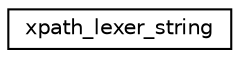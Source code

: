 digraph G
{
 // INTERACTIVE_SVG=YES
  edge [fontname="Helvetica",fontsize="10",labelfontname="Helvetica",labelfontsize="10"];
  node [fontname="Helvetica",fontsize="10",shape=record];
  rankdir="LR";
  Node1 [label="xpath_lexer_string",height=0.2,width=0.4,color="black", fillcolor="white", style="filled",URL="$db/d4c/structxpath__lexer__string.html"];
}
